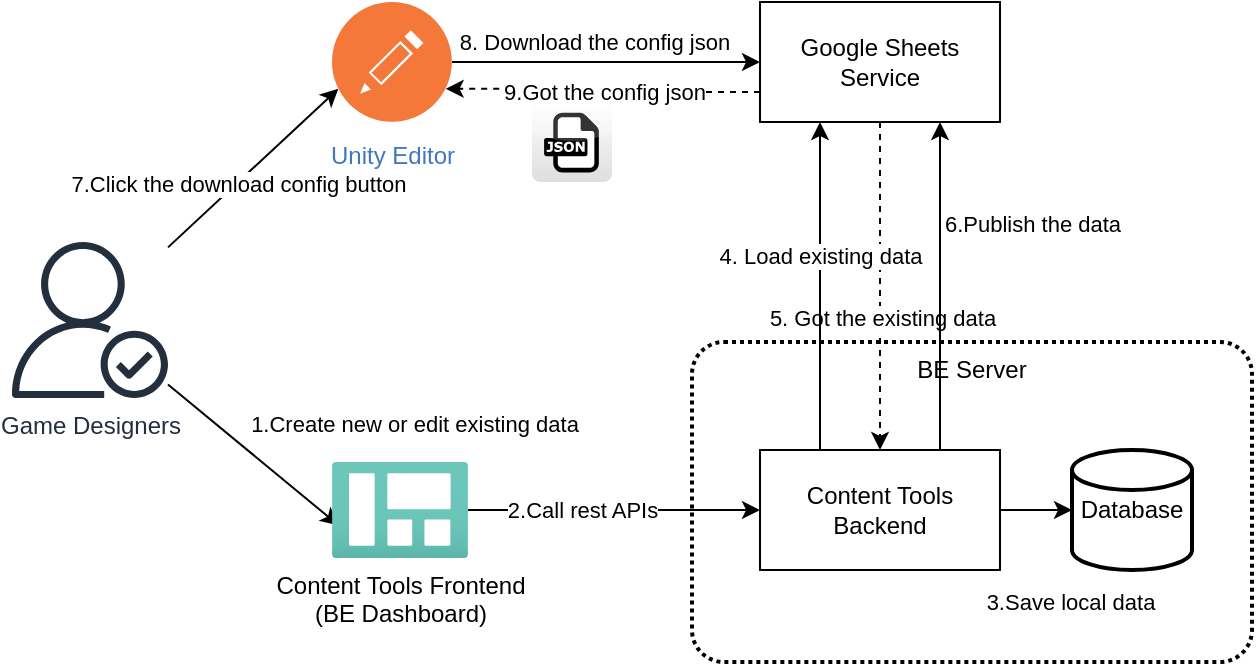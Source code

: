 <mxfile version="24.7.17" pages="2">
  <diagram name="Archetecture" id="PZ-tmw5lXGtG7qs85VaL">
    <mxGraphModel dx="1434" dy="725" grid="1" gridSize="10" guides="1" tooltips="1" connect="1" arrows="1" fold="1" page="1" pageScale="1" pageWidth="827" pageHeight="1169" math="0" shadow="0">
      <root>
        <mxCell id="0" />
        <mxCell id="1" parent="0" />
        <mxCell id="e2AFh_ndy3iAakVpakJK-13" value="BE Server" style="rounded=1;arcSize=10;dashed=1;fillColor=none;gradientColor=none;dashPattern=1 1;strokeWidth=2;verticalAlign=top;" parent="1" vertex="1">
          <mxGeometry x="380" y="260" width="280" height="160" as="geometry" />
        </mxCell>
        <mxCell id="e2AFh_ndy3iAakVpakJK-26" style="edgeStyle=orthogonalEdgeStyle;rounded=0;orthogonalLoop=1;jettySize=auto;html=1;exitX=0;exitY=0.75;exitDx=0;exitDy=0;entryX=1;entryY=0.75;entryDx=0;entryDy=0;dashed=1;" parent="1" source="e2AFh_ndy3iAakVpakJK-2" target="e2AFh_ndy3iAakVpakJK-9" edge="1">
          <mxGeometry relative="1" as="geometry" />
        </mxCell>
        <mxCell id="e2AFh_ndy3iAakVpakJK-30" value="9.Got the config json" style="edgeLabel;html=1;align=center;verticalAlign=middle;resizable=0;points=[];" parent="e2AFh_ndy3iAakVpakJK-26" vertex="1" connectable="0">
          <mxGeometry x="-0.022" y="1" relative="1" as="geometry">
            <mxPoint as="offset" />
          </mxGeometry>
        </mxCell>
        <mxCell id="e2AFh_ndy3iAakVpakJK-35" style="edgeStyle=orthogonalEdgeStyle;rounded=0;orthogonalLoop=1;jettySize=auto;html=1;exitX=0.5;exitY=1;exitDx=0;exitDy=0;dashed=1;entryX=0.5;entryY=0;entryDx=0;entryDy=0;" parent="1" source="e2AFh_ndy3iAakVpakJK-2" target="e2AFh_ndy3iAakVpakJK-5" edge="1">
          <mxGeometry relative="1" as="geometry">
            <mxPoint x="440" y="320" as="targetPoint" />
          </mxGeometry>
        </mxCell>
        <mxCell id="e2AFh_ndy3iAakVpakJK-36" value="5. Got the existing data" style="edgeLabel;html=1;align=center;verticalAlign=middle;resizable=0;points=[];" parent="e2AFh_ndy3iAakVpakJK-35" vertex="1" connectable="0">
          <mxGeometry x="0.191" y="1" relative="1" as="geometry">
            <mxPoint as="offset" />
          </mxGeometry>
        </mxCell>
        <mxCell id="e2AFh_ndy3iAakVpakJK-2" value="Google Sheets Service" style="rounded=0;whiteSpace=wrap;html=1;" parent="1" vertex="1">
          <mxGeometry x="414" y="90" width="120" height="60" as="geometry" />
        </mxCell>
        <mxCell id="e2AFh_ndy3iAakVpakJK-12" value="" style="rounded=0;orthogonalLoop=1;jettySize=auto;html=1;entryX=0.049;entryY=0.66;entryDx=0;entryDy=0;entryPerimeter=0;" parent="1" source="e2AFh_ndy3iAakVpakJK-3" target="e2AFh_ndy3iAakVpakJK-10" edge="1">
          <mxGeometry relative="1" as="geometry">
            <mxPoint x="177" y="249" as="targetPoint" />
          </mxGeometry>
        </mxCell>
        <mxCell id="e2AFh_ndy3iAakVpakJK-15" value="1.Create new or edit existing data" style="edgeLabel;html=1;align=center;verticalAlign=middle;resizable=0;points=[];" parent="e2AFh_ndy3iAakVpakJK-12" vertex="1" connectable="0">
          <mxGeometry x="-0.165" relative="1" as="geometry">
            <mxPoint x="87" y="-10" as="offset" />
          </mxGeometry>
        </mxCell>
        <mxCell id="e2AFh_ndy3iAakVpakJK-24" value="" style="edgeStyle=none;rounded=0;orthogonalLoop=1;jettySize=auto;html=1;entryX=0;entryY=0.75;entryDx=0;entryDy=0;" parent="1" source="e2AFh_ndy3iAakVpakJK-3" target="e2AFh_ndy3iAakVpakJK-9" edge="1">
          <mxGeometry relative="1" as="geometry">
            <mxPoint x="79" y="121" as="targetPoint" />
          </mxGeometry>
        </mxCell>
        <mxCell id="e2AFh_ndy3iAakVpakJK-27" value="7.Click the download config button" style="edgeLabel;html=1;align=center;verticalAlign=middle;resizable=0;points=[];" parent="e2AFh_ndy3iAakVpakJK-24" vertex="1" connectable="0">
          <mxGeometry x="-0.139" y="3" relative="1" as="geometry">
            <mxPoint y="4" as="offset" />
          </mxGeometry>
        </mxCell>
        <mxCell id="e2AFh_ndy3iAakVpakJK-3" value="Game Designers" style="sketch=0;outlineConnect=0;fontColor=#232F3E;gradientColor=none;fillColor=#232F3D;strokeColor=none;dashed=0;verticalLabelPosition=bottom;verticalAlign=top;align=center;html=1;fontSize=12;fontStyle=0;aspect=fixed;pointerEvents=1;shape=mxgraph.aws4.authenticated_user;" parent="1" vertex="1">
          <mxGeometry x="40" y="210" width="78" height="78" as="geometry" />
        </mxCell>
        <mxCell id="e2AFh_ndy3iAakVpakJK-18" style="edgeStyle=orthogonalEdgeStyle;rounded=0;orthogonalLoop=1;jettySize=auto;html=1;exitX=1;exitY=0.5;exitDx=0;exitDy=0;" parent="1" source="e2AFh_ndy3iAakVpakJK-5" target="e2AFh_ndy3iAakVpakJK-14" edge="1">
          <mxGeometry relative="1" as="geometry" />
        </mxCell>
        <mxCell id="e2AFh_ndy3iAakVpakJK-19" value="3.Save local data" style="edgeLabel;html=1;align=center;verticalAlign=middle;resizable=0;points=[];" parent="e2AFh_ndy3iAakVpakJK-18" vertex="1" connectable="0">
          <mxGeometry x="-0.275" relative="1" as="geometry">
            <mxPoint x="19" y="46" as="offset" />
          </mxGeometry>
        </mxCell>
        <mxCell id="e2AFh_ndy3iAakVpakJK-21" style="edgeStyle=orthogonalEdgeStyle;rounded=0;orthogonalLoop=1;jettySize=auto;html=1;exitX=0.75;exitY=0;exitDx=0;exitDy=0;entryX=0.75;entryY=1;entryDx=0;entryDy=0;" parent="1" source="e2AFh_ndy3iAakVpakJK-5" target="e2AFh_ndy3iAakVpakJK-2" edge="1">
          <mxGeometry relative="1" as="geometry" />
        </mxCell>
        <mxCell id="e2AFh_ndy3iAakVpakJK-22" value="6.Publish the data" style="edgeLabel;html=1;align=center;verticalAlign=middle;resizable=0;points=[];" parent="e2AFh_ndy3iAakVpakJK-21" vertex="1" connectable="0">
          <mxGeometry x="0.175" y="-2" relative="1" as="geometry">
            <mxPoint x="44" y="-17" as="offset" />
          </mxGeometry>
        </mxCell>
        <mxCell id="e2AFh_ndy3iAakVpakJK-33" style="edgeStyle=orthogonalEdgeStyle;rounded=0;orthogonalLoop=1;jettySize=auto;html=1;entryX=0.25;entryY=1;entryDx=0;entryDy=0;exitX=0.25;exitY=0;exitDx=0;exitDy=0;" parent="1" source="e2AFh_ndy3iAakVpakJK-5" target="e2AFh_ndy3iAakVpakJK-2" edge="1">
          <mxGeometry relative="1" as="geometry">
            <mxPoint x="440" y="310" as="sourcePoint" />
          </mxGeometry>
        </mxCell>
        <mxCell id="e2AFh_ndy3iAakVpakJK-34" value="4. Load existing data" style="edgeLabel;html=1;align=center;verticalAlign=middle;resizable=0;points=[];" parent="e2AFh_ndy3iAakVpakJK-33" vertex="1" connectable="0">
          <mxGeometry x="0.183" relative="1" as="geometry">
            <mxPoint as="offset" />
          </mxGeometry>
        </mxCell>
        <mxCell id="e2AFh_ndy3iAakVpakJK-5" value="Content Tools Backend" style="rounded=0;whiteSpace=wrap;html=1;" parent="1" vertex="1">
          <mxGeometry x="414" y="314" width="120" height="60" as="geometry" />
        </mxCell>
        <mxCell id="e2AFh_ndy3iAakVpakJK-25" style="edgeStyle=none;rounded=0;orthogonalLoop=1;jettySize=auto;html=1;exitX=1;exitY=0.5;exitDx=0;exitDy=0;entryX=0;entryY=0.5;entryDx=0;entryDy=0;" parent="1" source="e2AFh_ndy3iAakVpakJK-9" target="e2AFh_ndy3iAakVpakJK-2" edge="1">
          <mxGeometry relative="1" as="geometry" />
        </mxCell>
        <mxCell id="e2AFh_ndy3iAakVpakJK-29" value="8. Download the config json" style="edgeLabel;html=1;align=center;verticalAlign=middle;resizable=0;points=[];" parent="e2AFh_ndy3iAakVpakJK-25" vertex="1" connectable="0">
          <mxGeometry x="-0.151" y="-1" relative="1" as="geometry">
            <mxPoint x="5" y="-11" as="offset" />
          </mxGeometry>
        </mxCell>
        <mxCell id="e2AFh_ndy3iAakVpakJK-9" value="Unity Editor" style="image;aspect=fixed;perimeter=ellipsePerimeter;html=1;align=center;shadow=0;dashed=0;fontColor=#4277BB;labelBackgroundColor=default;fontSize=12;spacingTop=3;image=img/lib/ibm/devops/code_editor.svg;" parent="1" vertex="1">
          <mxGeometry x="200" y="90" width="60" height="60" as="geometry" />
        </mxCell>
        <mxCell id="e2AFh_ndy3iAakVpakJK-16" value="" style="edgeStyle=orthogonalEdgeStyle;rounded=0;orthogonalLoop=1;jettySize=auto;html=1;entryX=0;entryY=0.5;entryDx=0;entryDy=0;" parent="1" source="e2AFh_ndy3iAakVpakJK-10" target="e2AFh_ndy3iAakVpakJK-5" edge="1">
          <mxGeometry relative="1" as="geometry" />
        </mxCell>
        <mxCell id="e2AFh_ndy3iAakVpakJK-17" value="2.Call rest APIs" style="edgeLabel;html=1;align=center;verticalAlign=middle;resizable=0;points=[];" parent="e2AFh_ndy3iAakVpakJK-16" vertex="1" connectable="0">
          <mxGeometry x="-0.224" relative="1" as="geometry">
            <mxPoint as="offset" />
          </mxGeometry>
        </mxCell>
        <mxCell id="e2AFh_ndy3iAakVpakJK-10" value="Content Tools Frontend&lt;div&gt;(BE Dashboard)&lt;/div&gt;" style="image;aspect=fixed;html=1;points=[];align=center;fontSize=12;image=img/lib/azure2/general/Dashboard.svg;" parent="1" vertex="1">
          <mxGeometry x="200" y="320" width="68" height="48" as="geometry" />
        </mxCell>
        <mxCell id="e2AFh_ndy3iAakVpakJK-14" value="Database" style="strokeWidth=2;html=1;shape=mxgraph.flowchart.database;whiteSpace=wrap;" parent="1" vertex="1">
          <mxGeometry x="570" y="314" width="60" height="60" as="geometry" />
        </mxCell>
        <mxCell id="e2AFh_ndy3iAakVpakJK-38" value="" style="dashed=0;outlineConnect=0;html=1;align=center;labelPosition=center;verticalLabelPosition=bottom;verticalAlign=top;shape=mxgraph.webicons.json;gradientColor=#DFDEDE" parent="1" vertex="1">
          <mxGeometry x="300" y="140" width="40" height="40" as="geometry" />
        </mxCell>
      </root>
    </mxGraphModel>
  </diagram>
  <diagram id="7YiL6OCpexT1BlgrHoP9" name="Two environments">
    <mxGraphModel dx="1434" dy="725" grid="1" gridSize="10" guides="1" tooltips="1" connect="1" arrows="1" fold="1" page="1" pageScale="1" pageWidth="827" pageHeight="1169" math="0" shadow="0">
      <root>
        <mxCell id="0" />
        <mxCell id="1" parent="0" />
        <mxCell id="FkCqR1jMerOF3k9fk2UQ-5" style="edgeStyle=orthogonalEdgeStyle;rounded=0;orthogonalLoop=1;jettySize=auto;html=1;exitX=0.5;exitY=0;exitDx=0;exitDy=0;entryX=0.5;entryY=1;entryDx=0;entryDy=0;" edge="1" parent="1" source="FkCqR1jMerOF3k9fk2UQ-1" target="FkCqR1jMerOF3k9fk2UQ-3">
          <mxGeometry relative="1" as="geometry" />
        </mxCell>
        <mxCell id="FkCqR1jMerOF3k9fk2UQ-6" value="Push data" style="edgeLabel;html=1;align=center;verticalAlign=middle;resizable=0;points=[];" vertex="1" connectable="0" parent="FkCqR1jMerOF3k9fk2UQ-5">
          <mxGeometry x="-0.244" y="-1" relative="1" as="geometry">
            <mxPoint as="offset" />
          </mxGeometry>
        </mxCell>
        <mxCell id="FkCqR1jMerOF3k9fk2UQ-7" style="edgeStyle=orthogonalEdgeStyle;rounded=0;orthogonalLoop=1;jettySize=auto;html=1;exitX=0.75;exitY=0;exitDx=0;exitDy=0;entryX=0.25;entryY=1;entryDx=0;entryDy=0;" edge="1" parent="1" source="FkCqR1jMerOF3k9fk2UQ-1" target="FkCqR1jMerOF3k9fk2UQ-4">
          <mxGeometry relative="1" as="geometry">
            <mxPoint x="309" y="410" as="sourcePoint" />
            <mxPoint x="476.5" y="320" as="targetPoint" />
            <Array as="points">
              <mxPoint x="334" y="360" />
              <mxPoint x="499" y="360" />
              <mxPoint x="499" y="320" />
              <mxPoint x="502" y="320" />
            </Array>
          </mxGeometry>
        </mxCell>
        <mxCell id="FkCqR1jMerOF3k9fk2UQ-8" value="publish tested data" style="edgeLabel;html=1;align=center;verticalAlign=middle;resizable=0;points=[];" vertex="1" connectable="0" parent="FkCqR1jMerOF3k9fk2UQ-7">
          <mxGeometry x="-0.029" y="1" relative="1" as="geometry">
            <mxPoint as="offset" />
          </mxGeometry>
        </mxCell>
        <mxCell id="FkCqR1jMerOF3k9fk2UQ-1" value="BE Test" style="rounded=0;whiteSpace=wrap;html=1;" vertex="1" parent="1">
          <mxGeometry x="244" y="390" width="120" height="60" as="geometry" />
        </mxCell>
        <mxCell id="FkCqR1jMerOF3k9fk2UQ-9" style="edgeStyle=orthogonalEdgeStyle;rounded=0;orthogonalLoop=1;jettySize=auto;html=1;entryX=0.5;entryY=1;entryDx=0;entryDy=0;exitX=0.5;exitY=0;exitDx=0;exitDy=0;" edge="1" parent="1" source="FkCqR1jMerOF3k9fk2UQ-2" target="FkCqR1jMerOF3k9fk2UQ-4">
          <mxGeometry relative="1" as="geometry" />
        </mxCell>
        <mxCell id="FkCqR1jMerOF3k9fk2UQ-10" value="Push data" style="edgeLabel;html=1;align=center;verticalAlign=middle;resizable=0;points=[];" vertex="1" connectable="0" parent="FkCqR1jMerOF3k9fk2UQ-9">
          <mxGeometry x="-0.454" y="-1" relative="1" as="geometry">
            <mxPoint as="offset" />
          </mxGeometry>
        </mxCell>
        <mxCell id="FkCqR1jMerOF3k9fk2UQ-2" value="BE Prod" style="rounded=0;whiteSpace=wrap;html=1;" vertex="1" parent="1">
          <mxGeometry x="464" y="390" width="120" height="60" as="geometry" />
        </mxCell>
        <mxCell id="zdWdjn96ZQ6-Yqh2MaCA-3" style="edgeStyle=orthogonalEdgeStyle;rounded=0;orthogonalLoop=1;jettySize=auto;html=1;exitX=0.5;exitY=0;exitDx=0;exitDy=0;entryX=0;entryY=0.5;entryDx=0;entryDy=0;" edge="1" parent="1" source="FkCqR1jMerOF3k9fk2UQ-3" target="zdWdjn96ZQ6-Yqh2MaCA-1">
          <mxGeometry relative="1" as="geometry" />
        </mxCell>
        <mxCell id="zdWdjn96ZQ6-Yqh2MaCA-4" value="Download the config file from test GLD" style="edgeLabel;html=1;align=center;verticalAlign=middle;resizable=0;points=[];" vertex="1" connectable="0" parent="zdWdjn96ZQ6-Yqh2MaCA-3">
          <mxGeometry x="-0.33" relative="1" as="geometry">
            <mxPoint as="offset" />
          </mxGeometry>
        </mxCell>
        <mxCell id="FkCqR1jMerOF3k9fk2UQ-3" value="Glow_CocoTeam_GLD_Test" style="shape=image;html=1;verticalAlign=top;verticalLabelPosition=bottom;labelBackgroundColor=#ffffff;imageAspect=0;aspect=fixed;image=https://cdn0.iconfinder.com/data/icons/logos-brands/24/logo_brand_brands_logos_google_sheets-128.png" vertex="1" parent="1">
          <mxGeometry x="259" y="210" width="90" height="90" as="geometry" />
        </mxCell>
        <mxCell id="zdWdjn96ZQ6-Yqh2MaCA-5" style="edgeStyle=orthogonalEdgeStyle;rounded=0;orthogonalLoop=1;jettySize=auto;html=1;exitX=0.5;exitY=0;exitDx=0;exitDy=0;entryX=1;entryY=0.5;entryDx=0;entryDy=0;" edge="1" parent="1" source="FkCqR1jMerOF3k9fk2UQ-4" target="zdWdjn96ZQ6-Yqh2MaCA-1">
          <mxGeometry relative="1" as="geometry" />
        </mxCell>
        <mxCell id="zdWdjn96ZQ6-Yqh2MaCA-6" value="Download the config file from prod GLD" style="edgeLabel;html=1;align=center;verticalAlign=middle;resizable=0;points=[];" vertex="1" connectable="0" parent="zdWdjn96ZQ6-Yqh2MaCA-5">
          <mxGeometry x="-0.287" y="-1" relative="1" as="geometry">
            <mxPoint x="-1" y="2" as="offset" />
          </mxGeometry>
        </mxCell>
        <mxCell id="FkCqR1jMerOF3k9fk2UQ-4" value="Glow_CocoTeam_GLD" style="shape=image;html=1;verticalAlign=top;verticalLabelPosition=bottom;labelBackgroundColor=#ffffff;imageAspect=0;aspect=fixed;image=https://cdn0.iconfinder.com/data/icons/logos-brands/24/logo_brand_brands_logos_google_sheets-128.png" vertex="1" parent="1">
          <mxGeometry x="479" y="210" width="90" height="90" as="geometry" />
        </mxCell>
        <mxCell id="zdWdjn96ZQ6-Yqh2MaCA-1" value="Unity Editor(Test/Prod)" style="image;aspect=fixed;perimeter=ellipsePerimeter;html=1;align=center;shadow=0;dashed=0;fontColor=#4277BB;labelBackgroundColor=default;fontSize=12;spacingTop=3;image=img/lib/ibm/devops/code_editor.svg;" vertex="1" parent="1">
          <mxGeometry x="384" y="50" width="60" height="60" as="geometry" />
        </mxCell>
        <mxCell id="zdWdjn96ZQ6-Yqh2MaCA-8" value="" style="edgeStyle=orthogonalEdgeStyle;rounded=0;orthogonalLoop=1;jettySize=auto;html=1;" edge="1" parent="1" source="zdWdjn96ZQ6-Yqh2MaCA-7" target="FkCqR1jMerOF3k9fk2UQ-1">
          <mxGeometry relative="1" as="geometry" />
        </mxCell>
        <mxCell id="zdWdjn96ZQ6-Yqh2MaCA-9" value="Push data/publish tested data(recommented)" style="edgeLabel;html=1;align=center;verticalAlign=middle;resizable=0;points=[];" vertex="1" connectable="0" parent="zdWdjn96ZQ6-Yqh2MaCA-8">
          <mxGeometry y="-2" relative="1" as="geometry">
            <mxPoint as="offset" />
          </mxGeometry>
        </mxCell>
        <mxCell id="zdWdjn96ZQ6-Yqh2MaCA-11" value="" style="edgeStyle=orthogonalEdgeStyle;rounded=0;orthogonalLoop=1;jettySize=auto;html=1;entryX=0.5;entryY=1;entryDx=0;entryDy=0;dashed=1;" edge="1" parent="1" source="zdWdjn96ZQ6-Yqh2MaCA-7" target="FkCqR1jMerOF3k9fk2UQ-2">
          <mxGeometry relative="1" as="geometry">
            <mxPoint x="402" y="599" as="targetPoint" />
          </mxGeometry>
        </mxCell>
        <mxCell id="zdWdjn96ZQ6-Yqh2MaCA-12" value="Push data(not recommended)" style="edgeLabel;html=1;align=center;verticalAlign=middle;resizable=0;points=[];" vertex="1" connectable="0" parent="zdWdjn96ZQ6-Yqh2MaCA-11">
          <mxGeometry x="-0.394" y="-1" relative="1" as="geometry">
            <mxPoint as="offset" />
          </mxGeometry>
        </mxCell>
        <mxCell id="zdWdjn96ZQ6-Yqh2MaCA-7" value="" style="sketch=0;outlineConnect=0;fontColor=#232F3E;gradientColor=none;fillColor=#232F3D;strokeColor=none;dashed=0;verticalLabelPosition=bottom;verticalAlign=top;align=center;html=1;fontSize=12;fontStyle=0;aspect=fixed;pointerEvents=1;shape=mxgraph.aws4.authenticated_user;" vertex="1" parent="1">
          <mxGeometry x="265" y="560" width="78" height="78" as="geometry" />
        </mxCell>
      </root>
    </mxGraphModel>
  </diagram>
</mxfile>
